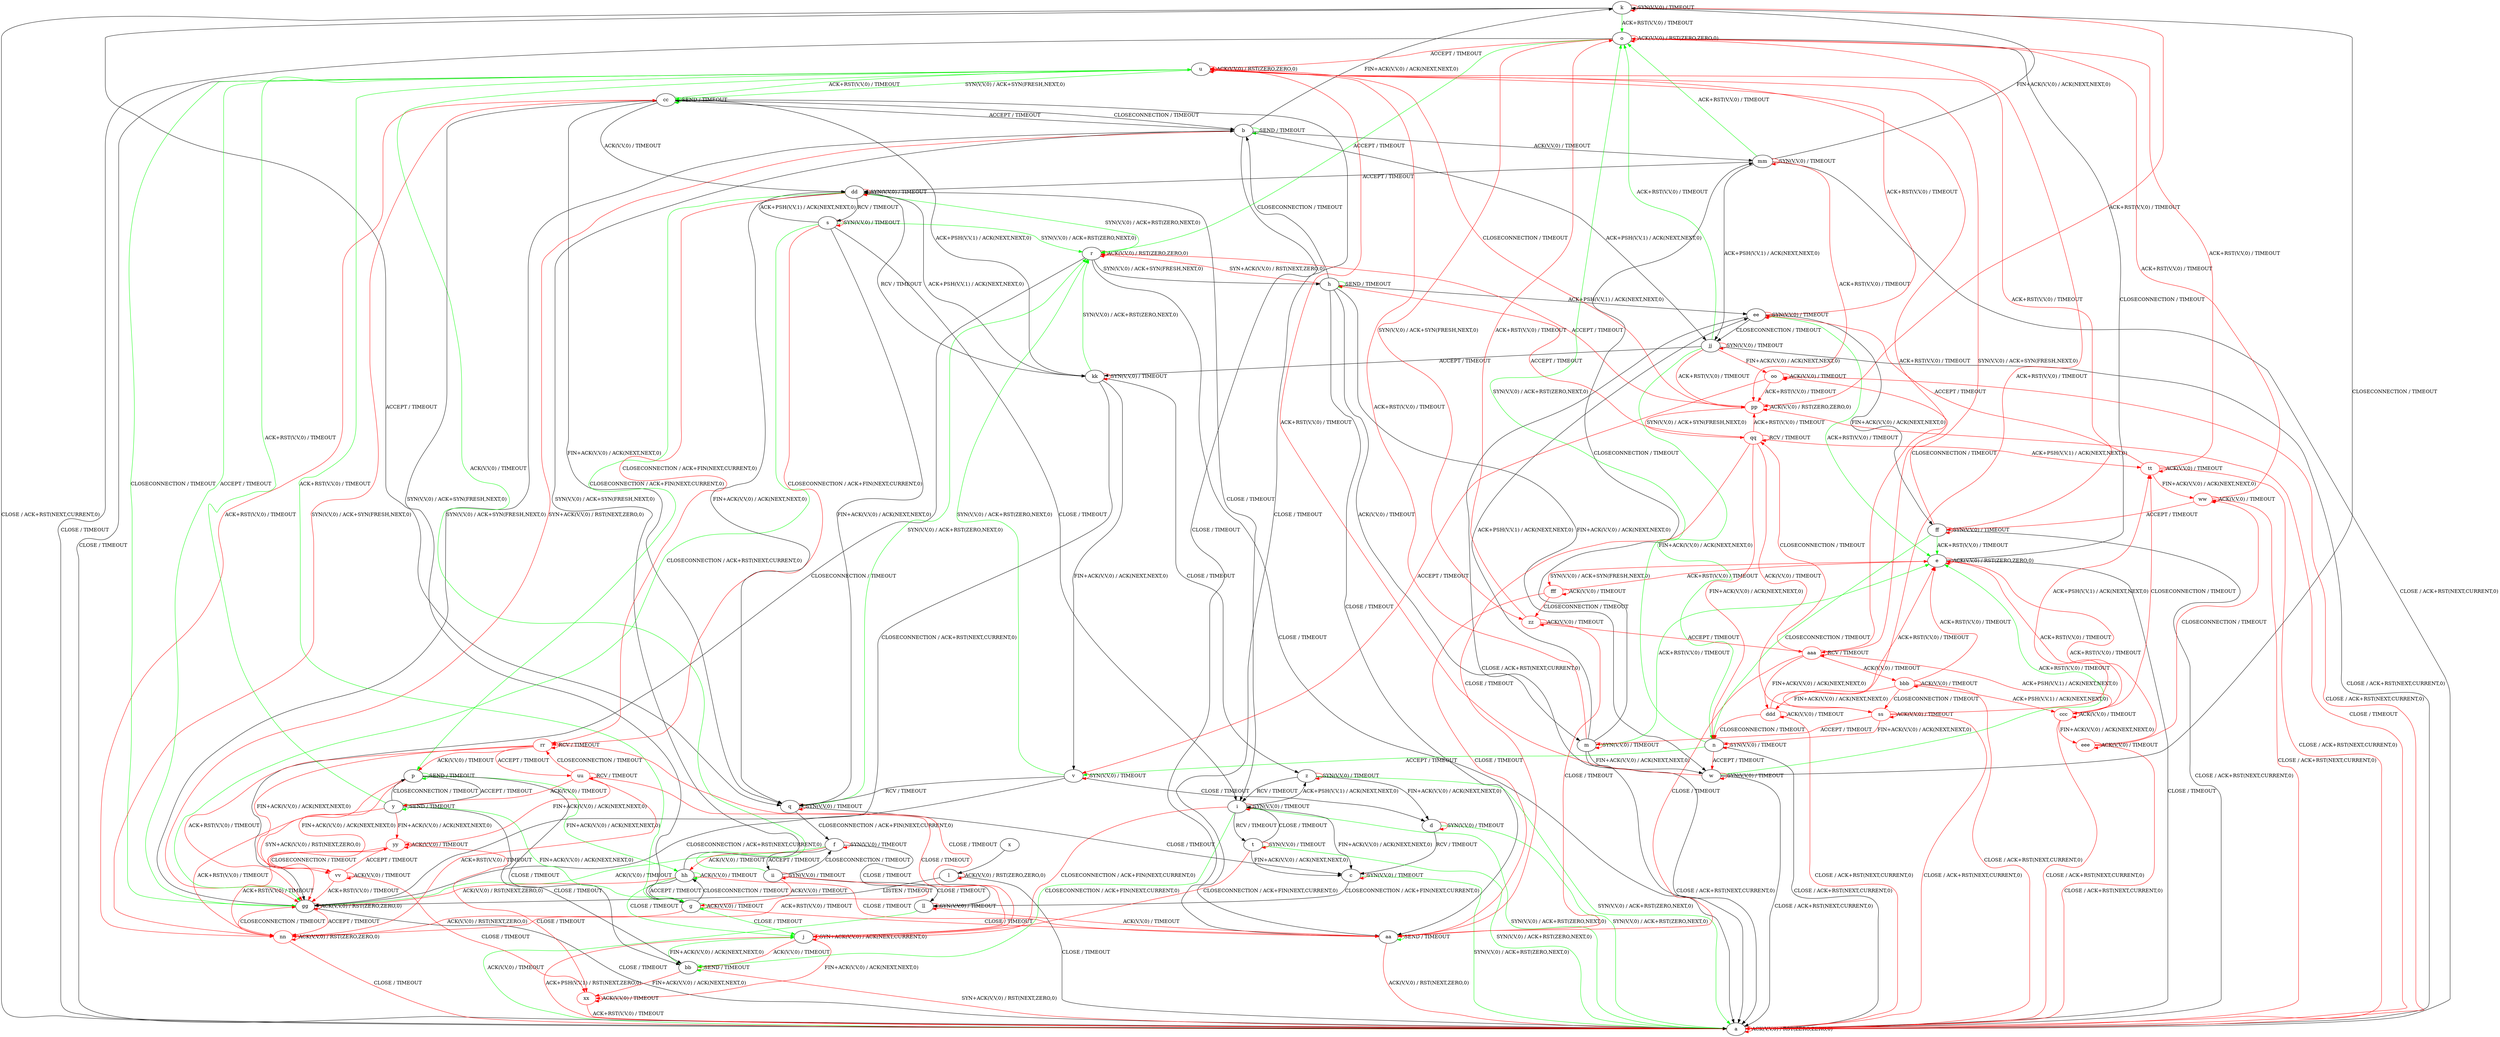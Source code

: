 digraph "" {
	graph ["Incoming time"=6.118680000305176,
		"Outgoing time"=10.224793195724487,
		Output="{'States': 58, 'Transitions': 871, 'Filename': '../results/tcp/TCP_Linux_Server-TCP_Windows8_Server-cvc4-2.dot'}",
		Reference="{'States': 58, 'Transitions': 685, 'Filename': '../subjects/tcp/TCP_Linux_Server.dot'}",
		Solver=cvc4,
		Updated="{'States': 39, 'Transitions': 495, 'Filename': '../subjects/tcp/TCP_Windows8_Server.dot'}",
		"f-measure"=0.5237288135593221,
		precision=0.6242424242424243,
		recall=0.4510948905109489
	];
	a -> a [key=0,
	color=red,
	label="ACK(V,V,0) / RST(ZERO,ZERO,0)"];
b -> b [key=0,
color=green,
label="SEND / TIMEOUT"];
b -> k [key=0,
label="FIN+ACK(V,V,0) / ACK(NEXT,NEXT,0)"];
b -> aa [key=0,
label="CLOSE / TIMEOUT"];
b -> cc [key=0,
label="ACCEPT / TIMEOUT"];
b -> gg [key=0,
color=red,
label="SYN+ACK(V,V,0) / RST(NEXT,ZERO,0)"];
b -> jj [key=0,
label="ACK+PSH(V,V,1) / ACK(NEXT,NEXT,0)"];
b -> mm [key=0,
label="ACK(V,V,0) / TIMEOUT"];
c -> a [key=0,
color=green,
label="SYN(V,V,0) / ACK+RST(ZERO,NEXT,0)"];
c -> c [key=0,
color=red,
label="SYN(V,V,0) / TIMEOUT"];
c -> ll [key=0,
label="CLOSECONNECTION / ACK+FIN(NEXT,CURRENT,0)"];
d -> a [key=0,
color=green,
label="SYN(V,V,0) / ACK+RST(ZERO,NEXT,0)"];
d -> c [key=0,
label="RCV / TIMEOUT"];
d -> d [key=0,
color=red,
label="SYN(V,V,0) / TIMEOUT"];
e -> a [key=0,
label="CLOSE / TIMEOUT"];
e -> e [key=0,
color=red,
label="ACK(V,V,0) / RST(ZERO,ZERO,0)"];
e -> o [key=0,
label="CLOSECONNECTION / TIMEOUT"];
fff [color=red];
e -> fff [key=0,
color=red,
label="SYN(V,V,0) / ACK+SYN(FRESH,NEXT,0)"];
f -> f [key=0,
color=red,
label="SYN(V,V,0) / TIMEOUT"];
f -> gg [key=0,
color=green,
label="ACK(V,V,0) / TIMEOUT"];
f -> hh [key=0,
color=red,
label="ACK(V,V,0) / TIMEOUT"];
f -> ii [key=0,
label="ACCEPT / TIMEOUT"];
f -> ll [key=0,
label="CLOSE / TIMEOUT"];
g -> g [key=0,
color=green,
label="ACK(V,V,0) / TIMEOUT"];
g -> j [key=0,
color=green,
label="CLOSE / TIMEOUT"];
g -> u [key=0,
color=green,
label="ACK+RST(V,V,0) / TIMEOUT"];
g -> aa [key=0,
color=red,
label="CLOSE / TIMEOUT"];
g -> cc [key=0,
label="SYN(V,V,0) / ACK+SYN(FRESH,NEXT,0)"];
g -> hh [key=0,
label="CLOSECONNECTION / TIMEOUT"];
nn [color=red];
g -> nn [key=0,
color=red,
label="ACK(V,V,0) / RST(NEXT,ZERO,0)"];
h -> b [key=0,
label="CLOSECONNECTION / TIMEOUT"];
h -> h [key=0,
color=green,
label="SEND / TIMEOUT"];
h -> m [key=0,
label="ACK(V,V,0) / TIMEOUT"];
h -> r [key=0,
color=red,
label="SYN+ACK(V,V,0) / RST(NEXT,ZERO,0)"];
h -> w [key=0,
label="FIN+ACK(V,V,0) / ACK(NEXT,NEXT,0)"];
h -> aa [key=0,
label="CLOSE / TIMEOUT"];
h -> ee [key=0,
label="ACK+PSH(V,V,1) / ACK(NEXT,NEXT,0)"];
i -> a [key=0,
color=green,
label="SYN(V,V,0) / ACK+RST(ZERO,NEXT,0)"];
i -> c [key=0,
label="FIN+ACK(V,V,0) / ACK(NEXT,NEXT,0)"];
i -> i [key=0,
color=red,
label="SYN(V,V,0) / TIMEOUT"];
i -> j [key=0,
color=red,
label="CLOSECONNECTION / ACK+FIN(NEXT,CURRENT,0)"];
i -> t [key=0,
label="RCV / TIMEOUT"];
i -> z [key=0,
label="ACK+PSH(V,V,1) / ACK(NEXT,NEXT,0)"];
i -> bb [key=0,
color=green,
label="CLOSECONNECTION / ACK+FIN(NEXT,CURRENT,0)"];
j -> a [key=0,
color=red,
label="ACK+PSH(V,V,1) / RST(NEXT,ZERO,0)"];
j -> j [key=0,
color=red,
label="SYN+ACK(V,V,0) / ACK(NEXT,CURRENT,0)"];
j -> bb [key=0,
color=red,
label="ACK(V,V,0) / TIMEOUT"];
xx [color=red];
j -> xx [key=0,
color=red,
label="FIN+ACK(V,V,0) / ACK(NEXT,NEXT,0)"];
k -> a [key=0,
label="CLOSE / ACK+RST(NEXT,CURRENT,0)"];
k -> k [key=0,
color=red,
label="SYN(V,V,0) / TIMEOUT"];
k -> o [key=0,
color=green,
label="ACK+RST(V,V,0) / TIMEOUT"];
k -> q [key=0,
label="ACCEPT / TIMEOUT"];
pp [color=red];
k -> pp [key=0,
color=red,
label="ACK+RST(V,V,0) / TIMEOUT"];
l -> a [key=0,
label="CLOSE / TIMEOUT"];
l -> l [key=0,
color=red,
label="ACK(V,V,0) / RST(ZERO,ZERO,0)"];
l -> gg [key=0,
label="LISTEN / TIMEOUT"];
m -> a [key=0,
label="CLOSE / ACK+RST(NEXT,CURRENT,0)"];
m -> e [key=0,
color=green,
label="ACK+RST(V,V,0) / TIMEOUT"];
m -> m [key=0,
color=red,
label="SYN(V,V,0) / TIMEOUT"];
m -> u [key=0,
color=red,
label="ACK+RST(V,V,0) / TIMEOUT"];
m -> w [key=0,
label="FIN+ACK(V,V,0) / ACK(NEXT,NEXT,0)"];
m -> ee [key=0,
label="ACK+PSH(V,V,1) / ACK(NEXT,NEXT,0)"];
m -> mm [key=0,
label="CLOSECONNECTION / TIMEOUT"];
n -> a [key=0,
label="CLOSE / ACK+RST(NEXT,CURRENT,0)"];
n -> n [key=0,
color=red,
label="SYN(V,V,0) / TIMEOUT"];
n -> o [key=0,
color=green,
label="SYN(V,V,0) / ACK+RST(ZERO,NEXT,0)"];
n -> v [key=0,
color=green,
label="ACCEPT / TIMEOUT"];
n -> w [key=0,
color=red,
label="ACCEPT / TIMEOUT"];
o -> a [key=0,
label="CLOSE / TIMEOUT"];
o -> o [key=0,
color=red,
label="ACK(V,V,0) / RST(ZERO,ZERO,0)"];
o -> r [key=0,
color=green,
label="ACCEPT / TIMEOUT"];
o -> u [key=0,
color=red,
label="ACCEPT / TIMEOUT"];
zz [color=red];
o -> zz [key=0,
color=red,
label="SYN(V,V,0) / ACK+SYN(FRESH,NEXT,0)"];
p -> p [key=0,
color=green,
label="SEND / TIMEOUT"];
p -> y [key=0,
label="ACCEPT / TIMEOUT"];
p -> bb [key=0,
label="CLOSE / TIMEOUT"];
p -> gg [key=0,
color=red,
label="SYN+ACK(V,V,0) / RST(NEXT,ZERO,0)"];
p -> hh [key=0,
color=green,
label="FIN+ACK(V,V,0) / ACK(NEXT,NEXT,0)"];
vv [color=red];
p -> vv [key=0,
color=red,
label="FIN+ACK(V,V,0) / ACK(NEXT,NEXT,0)"];
q -> c [key=0,
label="CLOSE / TIMEOUT"];
q -> f [key=0,
label="CLOSECONNECTION / ACK+FIN(NEXT,CURRENT,0)"];
q -> q [key=0,
color=red,
label="SYN(V,V,0) / TIMEOUT"];
q -> r [key=0,
color=green,
label="SYN(V,V,0) / ACK+RST(ZERO,NEXT,0)"];
r -> a [key=0,
label="CLOSE / TIMEOUT"];
r -> h [key=0,
label="SYN(V,V,0) / ACK+SYN(FRESH,NEXT,0)"];
r -> r [key=0,
color=red,
label="ACK(V,V,0) / RST(ZERO,ZERO,0)"];
r -> gg [key=0,
label="CLOSECONNECTION / TIMEOUT"];
s -> i [key=0,
label="CLOSE / TIMEOUT"];
s -> q [key=0,
label="FIN+ACK(V,V,0) / ACK(NEXT,NEXT,0)"];
s -> r [key=0,
color=green,
label="SYN(V,V,0) / ACK+RST(ZERO,NEXT,0)"];
s -> s [key=0,
color=red,
label="SYN(V,V,0) / TIMEOUT"];
s -> dd [key=0,
label="ACK+PSH(V,V,1) / ACK(NEXT,NEXT,0)"];
s -> gg [key=0,
color=green,
label="CLOSECONNECTION / ACK+RST(NEXT,CURRENT,0)"];
rr [color=red];
s -> rr [key=0,
color=red,
label="CLOSECONNECTION / ACK+FIN(NEXT,CURRENT,0)"];
t -> a [key=0,
color=green,
label="SYN(V,V,0) / ACK+RST(ZERO,NEXT,0)"];
t -> c [key=0,
label="FIN+ACK(V,V,0) / ACK(NEXT,NEXT,0)"];
t -> i [key=0,
label="CLOSE / TIMEOUT"];
t -> j [key=0,
color=red,
label="CLOSECONNECTION / ACK+FIN(NEXT,CURRENT,0)"];
t -> t [key=0,
color=red,
label="SYN(V,V,0) / TIMEOUT"];
u -> a [key=0,
label="CLOSE / TIMEOUT"];
u -> u [key=0,
color=red,
label="ACK(V,V,0) / RST(ZERO,ZERO,0)"];
u -> cc [key=0,
color=green,
label="SYN(V,V,0) / ACK+SYN(FRESH,NEXT,0)"];
u -> gg [key=0,
color=green,
label="CLOSECONNECTION / TIMEOUT"];
u -> pp [key=0,
color=red,
label="CLOSECONNECTION / TIMEOUT"];
aaa [color=red];
u -> aaa [key=0,
color=red,
label="SYN(V,V,0) / ACK+SYN(FRESH,NEXT,0)"];
v -> d [key=0,
label="CLOSE / TIMEOUT"];
v -> q [key=0,
label="RCV / TIMEOUT"];
v -> r [key=0,
color=green,
label="SYN(V,V,0) / ACK+RST(ZERO,NEXT,0)"];
v -> v [key=0,
color=red,
label="SYN(V,V,0) / TIMEOUT"];
v -> gg [key=0,
label="CLOSECONNECTION / ACK+RST(NEXT,CURRENT,0)"];
w -> a [key=0,
label="CLOSE / ACK+RST(NEXT,CURRENT,0)"];
w -> e [key=0,
color=green,
label="ACK+RST(V,V,0) / TIMEOUT"];
w -> k [key=0,
label="CLOSECONNECTION / TIMEOUT"];
w -> u [key=0,
color=red,
label="ACK+RST(V,V,0) / TIMEOUT"];
w -> w [key=0,
color=red,
label="SYN(V,V,0) / TIMEOUT"];
x -> l [key=0];
y -> g [key=0,
color=green,
label="FIN+ACK(V,V,0) / ACK(NEXT,NEXT,0)"];
y -> p [key=0,
label="CLOSECONNECTION / TIMEOUT"];
y -> u [key=0,
color=green,
label="ACK+RST(V,V,0) / TIMEOUT"];
y -> y [key=0,
color=green,
label="SEND / TIMEOUT"];
y -> bb [key=0,
label="CLOSE / TIMEOUT"];
y -> nn [key=0,
color=red,
label="ACK+RST(V,V,0) / TIMEOUT"];
yy [color=red];
y -> yy [key=0,
color=red,
label="FIN+ACK(V,V,0) / ACK(NEXT,NEXT,0)"];
z -> a [key=0,
color=green,
label="SYN(V,V,0) / ACK+RST(ZERO,NEXT,0)"];
z -> d [key=0,
label="FIN+ACK(V,V,0) / ACK(NEXT,NEXT,0)"];
z -> i [key=0,
label="RCV / TIMEOUT"];
z -> z [key=0,
color=red,
label="SYN(V,V,0) / TIMEOUT"];
aa -> a [key=0,
color=red,
label="ACK(V,V,0) / RST(NEXT,ZERO,0)"];
aa -> aa [key=0,
color=green,
label="SEND / TIMEOUT"];
bb -> a [key=0,
color=red,
label="SYN+ACK(V,V,0) / RST(NEXT,ZERO,0)"];
bb -> j [key=0,
color=green,
label="FIN+ACK(V,V,0) / ACK(NEXT,NEXT,0)"];
bb -> bb [key=0,
color=green,
label="SEND / TIMEOUT"];
bb -> xx [key=0,
color=red,
label="FIN+ACK(V,V,0) / ACK(NEXT,NEXT,0)"];
cc -> b [key=0,
label="CLOSECONNECTION / TIMEOUT"];
cc -> q [key=0,
label="FIN+ACK(V,V,0) / ACK(NEXT,NEXT,0)"];
cc -> u [key=0,
color=green,
label="ACK+RST(V,V,0) / TIMEOUT"];
cc -> aa [key=0,
label="CLOSE / TIMEOUT"];
cc -> cc [key=0,
color=green,
label="SEND / TIMEOUT"];
cc -> dd [key=0,
label="ACK(V,V,0) / TIMEOUT"];
cc -> kk [key=0,
label="ACK+PSH(V,V,1) / ACK(NEXT,NEXT,0)"];
cc -> nn [key=0,
color=red,
label="ACK+RST(V,V,0) / TIMEOUT"];
dd -> i [key=0,
label="CLOSE / TIMEOUT"];
dd -> p [key=0,
color=green,
label="CLOSECONNECTION / ACK+FIN(NEXT,CURRENT,0)"];
dd -> q [key=0,
label="FIN+ACK(V,V,0) / ACK(NEXT,NEXT,0)"];
dd -> r [key=0,
color=green,
label="SYN(V,V,0) / ACK+RST(ZERO,NEXT,0)"];
dd -> s [key=0,
label="RCV / TIMEOUT"];
dd -> dd [key=0,
color=red,
label="SYN(V,V,0) / TIMEOUT"];
dd -> kk [key=0,
label="ACK+PSH(V,V,1) / ACK(NEXT,NEXT,0)"];
dd -> rr [key=0,
color=red,
label="CLOSECONNECTION / ACK+FIN(NEXT,CURRENT,0)"];
ee -> a [key=0,
label="CLOSE / ACK+RST(NEXT,CURRENT,0)"];
ee -> e [key=0,
color=green,
label="ACK+RST(V,V,0) / TIMEOUT"];
ee -> u [key=0,
color=red,
label="ACK+RST(V,V,0) / TIMEOUT"];
ee -> ee [key=0,
color=red,
label="SYN(V,V,0) / TIMEOUT"];
ee -> ff [key=0,
label="FIN+ACK(V,V,0) / ACK(NEXT,NEXT,0)"];
ee -> jj [key=0,
label="CLOSECONNECTION / TIMEOUT"];
ff -> a [key=0,
label="CLOSE / ACK+RST(NEXT,CURRENT,0)"];
ff -> e [key=0,
color=green,
label="ACK+RST(V,V,0) / TIMEOUT"];
ff -> n [key=0,
color=green,
label="CLOSECONNECTION / TIMEOUT"];
ff -> u [key=0,
color=red,
label="ACK+RST(V,V,0) / TIMEOUT"];
ff -> ff [key=0,
color=red,
label="SYN(V,V,0) / TIMEOUT"];
oo [color=red];
ff -> oo [key=0,
color=red,
label="CLOSECONNECTION / TIMEOUT"];
gg -> a [key=0,
label="CLOSE / TIMEOUT"];
gg -> b [key=0,
label="SYN(V,V,0) / ACK+SYN(FRESH,NEXT,0)"];
gg -> u [key=0,
color=green,
label="ACCEPT / TIMEOUT"];
gg -> gg [key=0,
color=red,
label="ACK(V,V,0) / RST(ZERO,ZERO,0)"];
gg -> nn [key=0,
color=red,
label="ACCEPT / TIMEOUT"];
hh -> b [key=0,
label="SYN(V,V,0) / ACK+SYN(FRESH,NEXT,0)"];
hh -> g [key=0,
label="ACCEPT / TIMEOUT"];
hh -> j [key=0,
color=green,
label="CLOSE / TIMEOUT"];
hh -> aa [key=0,
color=red,
label="CLOSE / TIMEOUT"];
hh -> gg [key=0,
color=red,
label="ACK(V,V,0) / RST(NEXT,ZERO,0)"];
hh -> hh [key=0,
color=green,
label="ACK(V,V,0) / TIMEOUT"];
ii -> f [key=0,
label="CLOSECONNECTION / TIMEOUT"];
ii -> g [key=0,
color=red,
label="ACK(V,V,0) / TIMEOUT"];
ii -> u [key=0,
color=green,
label="ACK(V,V,0) / TIMEOUT"];
ii -> ii [key=0,
color=red,
label="SYN(V,V,0) / TIMEOUT"];
ii -> ll [key=0,
label="CLOSE / TIMEOUT"];
ii -> nn [key=0,
color=red,
label="ACK+RST(V,V,0) / TIMEOUT"];
jj -> a [key=0,
label="CLOSE / ACK+RST(NEXT,CURRENT,0)"];
jj -> n [key=0,
color=green,
label="FIN+ACK(V,V,0) / ACK(NEXT,NEXT,0)"];
jj -> o [key=0,
color=green,
label="ACK+RST(V,V,0) / TIMEOUT"];
jj -> jj [key=0,
color=red,
label="SYN(V,V,0) / TIMEOUT"];
jj -> kk [key=0,
label="ACCEPT / TIMEOUT"];
jj -> oo [key=0,
color=red,
label="FIN+ACK(V,V,0) / ACK(NEXT,NEXT,0)"];
jj -> pp [key=0,
color=red,
label="ACK+RST(V,V,0) / TIMEOUT"];
kk -> r [key=0,
color=green,
label="SYN(V,V,0) / ACK+RST(ZERO,NEXT,0)"];
kk -> v [key=0,
label="FIN+ACK(V,V,0) / ACK(NEXT,NEXT,0)"];
kk -> z [key=0,
label="CLOSE / TIMEOUT"];
kk -> dd [key=0,
label="RCV / TIMEOUT"];
kk -> gg [key=0,
label="CLOSECONNECTION / ACK+RST(NEXT,CURRENT,0)"];
kk -> kk [key=0,
color=red,
label="SYN(V,V,0) / TIMEOUT"];
ll -> a [key=0,
color=green,
label="ACK(V,V,0) / TIMEOUT"];
ll -> aa [key=0,
color=red,
label="ACK(V,V,0) / TIMEOUT"];
ll -> ll [key=0,
color=red,
label="SYN(V,V,0) / TIMEOUT"];
mm -> a [key=0,
label="CLOSE / ACK+RST(NEXT,CURRENT,0)"];
mm -> k [key=0,
label="FIN+ACK(V,V,0) / ACK(NEXT,NEXT,0)"];
mm -> o [key=0,
color=green,
label="ACK+RST(V,V,0) / TIMEOUT"];
mm -> dd [key=0,
label="ACCEPT / TIMEOUT"];
mm -> jj [key=0,
label="ACK+PSH(V,V,1) / ACK(NEXT,NEXT,0)"];
mm -> mm [key=0,
color=red,
label="SYN(V,V,0) / TIMEOUT"];
mm -> pp [key=0,
color=red,
label="ACK+RST(V,V,0) / TIMEOUT"];
nn -> a [key=0,
color=red,
label="CLOSE / TIMEOUT"];
nn -> cc [key=0,
color=red,
label="SYN(V,V,0) / ACK+SYN(FRESH,NEXT,0)"];
nn -> gg [key=0,
color=red,
label="CLOSECONNECTION / TIMEOUT"];
nn -> nn [key=0,
color=red,
label="ACK(V,V,0) / RST(ZERO,ZERO,0)"];
oo -> a [key=0,
color=red,
label="CLOSE / ACK+RST(NEXT,CURRENT,0)"];
oo -> v [key=0,
color=red,
label="ACCEPT / TIMEOUT"];
oo -> oo [key=0,
color=red,
label="ACK(V,V,0) / TIMEOUT"];
oo -> pp [key=0,
color=red,
label="ACK+RST(V,V,0) / TIMEOUT"];
pp -> a [key=0,
color=red,
label="CLOSE / TIMEOUT"];
pp -> r [key=0,
color=red,
label="ACCEPT / TIMEOUT"];
pp -> pp [key=0,
color=red,
label="ACK(V,V,0) / RST(ZERO,ZERO,0)"];
qq [color=red];
pp -> qq [key=0,
color=red,
label="SYN(V,V,0) / ACK+SYN(FRESH,NEXT,0)"];
qq -> h [key=0,
color=red,
label="ACCEPT / TIMEOUT"];
qq -> n [key=0,
color=red,
label="FIN+ACK(V,V,0) / ACK(NEXT,NEXT,0)"];
qq -> aa [key=0,
color=red,
label="CLOSE / TIMEOUT"];
qq -> pp [key=0,
color=red,
label="ACK+RST(V,V,0) / TIMEOUT"];
qq -> qq [key=0,
color=red,
label="RCV / TIMEOUT"];
ss [color=red];
qq -> ss [key=0,
color=red,
label="ACK(V,V,0) / TIMEOUT"];
tt [color=red];
qq -> tt [key=0,
color=red,
label="ACK+PSH(V,V,1) / ACK(NEXT,NEXT,0)"];
rr -> j [key=0,
color=red,
label="CLOSE / TIMEOUT"];
rr -> p [key=0,
color=red,
label="ACK(V,V,0) / TIMEOUT"];
rr -> gg [key=0,
color=red,
label="ACK+RST(V,V,0) / TIMEOUT"];
rr -> rr [key=0,
color=red,
label="RCV / TIMEOUT"];
uu [color=red];
rr -> uu [key=0,
color=red,
label="ACCEPT / TIMEOUT"];
rr -> vv [key=0,
color=red,
label="FIN+ACK(V,V,0) / ACK(NEXT,NEXT,0)"];
ss -> a [key=0,
color=red,
label="CLOSE / ACK+RST(NEXT,CURRENT,0)"];
ss -> m [key=0,
color=red,
label="ACCEPT / TIMEOUT"];
ss -> n [key=0,
color=red,
label="FIN+ACK(V,V,0) / ACK(NEXT,NEXT,0)"];
ss -> o [key=0,
color=red,
label="ACK+RST(V,V,0) / TIMEOUT"];
ss -> ss [key=0,
color=red,
label="ACK(V,V,0) / TIMEOUT"];
ss -> tt [key=0,
color=red,
label="ACK+PSH(V,V,1) / ACK(NEXT,NEXT,0)"];
tt -> a [key=0,
color=red,
label="CLOSE / ACK+RST(NEXT,CURRENT,0)"];
tt -> o [key=0,
color=red,
label="ACK+RST(V,V,0) / TIMEOUT"];
tt -> ee [key=0,
color=red,
label="ACCEPT / TIMEOUT"];
tt -> tt [key=0,
color=red,
label="ACK(V,V,0) / TIMEOUT"];
ww [color=red];
tt -> ww [key=0,
color=red,
label="FIN+ACK(V,V,0) / ACK(NEXT,NEXT,0)"];
uu -> j [key=0,
color=red,
label="CLOSE / TIMEOUT"];
uu -> y [key=0,
color=red,
label="ACK(V,V,0) / TIMEOUT"];
uu -> nn [key=0,
color=red,
label="ACK+RST(V,V,0) / TIMEOUT"];
uu -> rr [key=0,
color=red,
label="CLOSECONNECTION / TIMEOUT"];
uu -> uu [key=0,
color=red,
label="RCV / TIMEOUT"];
uu -> yy [key=0,
color=red,
label="FIN+ACK(V,V,0) / ACK(NEXT,NEXT,0)"];
vv -> gg [key=0,
color=red,
label="ACK+RST(V,V,0) / TIMEOUT"];
vv -> vv [key=0,
color=red,
label="ACK(V,V,0) / TIMEOUT"];
vv -> xx [key=0,
color=red,
label="CLOSE / TIMEOUT"];
vv -> yy [key=0,
color=red,
label="ACCEPT / TIMEOUT"];
ww -> a [key=0,
color=red,
label="CLOSE / ACK+RST(NEXT,CURRENT,0)"];
ww -> o [key=0,
color=red,
label="ACK+RST(V,V,0) / TIMEOUT"];
ww -> ff [key=0,
color=red,
label="ACCEPT / TIMEOUT"];
ww -> ww [key=0,
color=red,
label="ACK(V,V,0) / TIMEOUT"];
xx -> a [key=0,
color=red,
label="ACK+RST(V,V,0) / TIMEOUT"];
xx -> xx [key=0,
color=red,
label="ACK(V,V,0) / TIMEOUT"];
yy -> nn [key=0,
color=red,
label="ACK+RST(V,V,0) / TIMEOUT"];
yy -> vv [key=0,
color=red,
label="CLOSECONNECTION / TIMEOUT"];
yy -> xx [key=0,
color=red,
label="CLOSE / TIMEOUT"];
yy -> yy [key=0,
color=red,
label="ACK(V,V,0) / TIMEOUT"];
zz -> o [key=0,
color=red,
label="ACK+RST(V,V,0) / TIMEOUT"];
zz -> aa [key=0,
color=red,
label="CLOSE / TIMEOUT"];
zz -> zz [key=0,
color=red,
label="ACK(V,V,0) / TIMEOUT"];
zz -> aaa [key=0,
color=red,
label="ACCEPT / TIMEOUT"];
aaa -> u [key=0,
color=red,
label="ACK+RST(V,V,0) / TIMEOUT"];
aaa -> aa [key=0,
color=red,
label="CLOSE / TIMEOUT"];
aaa -> qq [key=0,
color=red,
label="CLOSECONNECTION / TIMEOUT"];
aaa -> aaa [key=0,
color=red,
label="RCV / TIMEOUT"];
bbb [color=red];
aaa -> bbb [key=0,
color=red,
label="ACK(V,V,0) / TIMEOUT"];
ccc [color=red];
aaa -> ccc [key=0,
color=red,
label="ACK+PSH(V,V,1) / ACK(NEXT,NEXT,0)"];
ddd [color=red];
aaa -> ddd [key=0,
color=red,
label="FIN+ACK(V,V,0) / ACK(NEXT,NEXT,0)"];
bbb -> a [key=0,
color=red,
label="CLOSE / ACK+RST(NEXT,CURRENT,0)"];
bbb -> e [key=0,
color=red,
label="ACK+RST(V,V,0) / TIMEOUT"];
bbb -> ss [key=0,
color=red,
label="CLOSECONNECTION / TIMEOUT"];
bbb -> bbb [key=0,
color=red,
label="ACK(V,V,0) / TIMEOUT"];
bbb -> ccc [key=0,
color=red,
label="ACK+PSH(V,V,1) / ACK(NEXT,NEXT,0)"];
bbb -> ddd [key=0,
color=red,
label="FIN+ACK(V,V,0) / ACK(NEXT,NEXT,0)"];
ccc -> a [key=0,
color=red,
label="CLOSE / ACK+RST(NEXT,CURRENT,0)"];
ccc -> e [key=0,
color=red,
label="ACK+RST(V,V,0) / TIMEOUT"];
ccc -> tt [key=0,
color=red,
label="CLOSECONNECTION / TIMEOUT"];
ccc -> ccc [key=0,
color=red,
label="ACK(V,V,0) / TIMEOUT"];
eee [color=red];
ccc -> eee [key=0,
color=red,
label="FIN+ACK(V,V,0) / ACK(NEXT,NEXT,0)"];
ddd -> a [key=0,
color=red,
label="CLOSE / ACK+RST(NEXT,CURRENT,0)"];
ddd -> e [key=0,
color=red,
label="ACK+RST(V,V,0) / TIMEOUT"];
ddd -> n [key=0,
color=red,
label="CLOSECONNECTION / TIMEOUT"];
ddd -> ddd [key=0,
color=red,
label="ACK(V,V,0) / TIMEOUT"];
eee -> a [key=0,
color=red,
label="CLOSE / ACK+RST(NEXT,CURRENT,0)"];
eee -> e [key=0,
color=red,
label="ACK+RST(V,V,0) / TIMEOUT"];
eee -> ww [key=0,
color=red,
label="CLOSECONNECTION / TIMEOUT"];
eee -> eee [key=0,
color=red,
label="ACK(V,V,0) / TIMEOUT"];
fff -> e [key=0,
color=red,
label="ACK+RST(V,V,0) / TIMEOUT"];
fff -> aa [key=0,
color=red,
label="CLOSE / TIMEOUT"];
fff -> zz [key=0,
color=red,
label="CLOSECONNECTION / TIMEOUT"];
fff -> fff [key=0,
color=red,
label="ACK(V,V,0) / TIMEOUT"];
}
